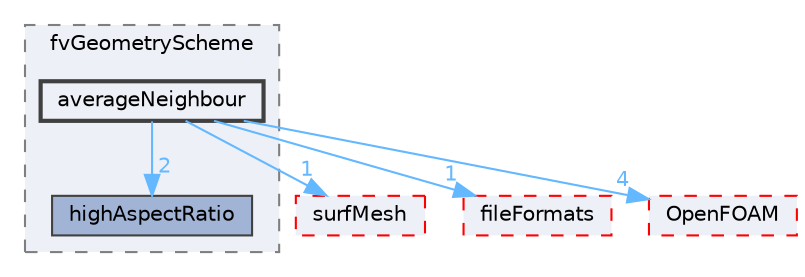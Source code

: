 digraph "src/finiteVolume/fvMesh/fvGeometryScheme/averageNeighbour"
{
 // LATEX_PDF_SIZE
  bgcolor="transparent";
  edge [fontname=Helvetica,fontsize=10,labelfontname=Helvetica,labelfontsize=10];
  node [fontname=Helvetica,fontsize=10,shape=box,height=0.2,width=0.4];
  compound=true
  subgraph clusterdir_23fb0b47e4124cc307f45775cb60f82a {
    graph [ bgcolor="#edf0f7", pencolor="grey50", label="fvGeometryScheme", fontname=Helvetica,fontsize=10 style="filled,dashed", URL="dir_23fb0b47e4124cc307f45775cb60f82a.html",tooltip=""]
  dir_520b80d0a32a7d24872224e499925da0 [label="highAspectRatio", fillcolor="#a2b4d6", color="grey25", style="filled", URL="dir_520b80d0a32a7d24872224e499925da0.html",tooltip=""];
  dir_3c9789bf189663959c44895bfba32fbb [label="averageNeighbour", fillcolor="#edf0f7", color="grey25", style="filled,bold", URL="dir_3c9789bf189663959c44895bfba32fbb.html",tooltip=""];
  }
  dir_0a88fe22feb23ce5f078a04a1df67721 [label="surfMesh", fillcolor="#edf0f7", color="red", style="filled,dashed", URL="dir_0a88fe22feb23ce5f078a04a1df67721.html",tooltip=""];
  dir_b05602f37bb521a7142c0a3e200b5f35 [label="fileFormats", fillcolor="#edf0f7", color="red", style="filled,dashed", URL="dir_b05602f37bb521a7142c0a3e200b5f35.html",tooltip=""];
  dir_c5473ff19b20e6ec4dfe5c310b3778a8 [label="OpenFOAM", fillcolor="#edf0f7", color="red", style="filled,dashed", URL="dir_c5473ff19b20e6ec4dfe5c310b3778a8.html",tooltip=""];
  dir_3c9789bf189663959c44895bfba32fbb->dir_0a88fe22feb23ce5f078a04a1df67721 [headlabel="1", labeldistance=1.5 headhref="dir_000173_003891.html" href="dir_000173_003891.html" color="steelblue1" fontcolor="steelblue1"];
  dir_3c9789bf189663959c44895bfba32fbb->dir_520b80d0a32a7d24872224e499925da0 [headlabel="2", labeldistance=1.5 headhref="dir_000173_001741.html" href="dir_000173_001741.html" color="steelblue1" fontcolor="steelblue1"];
  dir_3c9789bf189663959c44895bfba32fbb->dir_b05602f37bb521a7142c0a3e200b5f35 [headlabel="1", labeldistance=1.5 headhref="dir_000173_001353.html" href="dir_000173_001353.html" color="steelblue1" fontcolor="steelblue1"];
  dir_3c9789bf189663959c44895bfba32fbb->dir_c5473ff19b20e6ec4dfe5c310b3778a8 [headlabel="4", labeldistance=1.5 headhref="dir_000173_002695.html" href="dir_000173_002695.html" color="steelblue1" fontcolor="steelblue1"];
}
